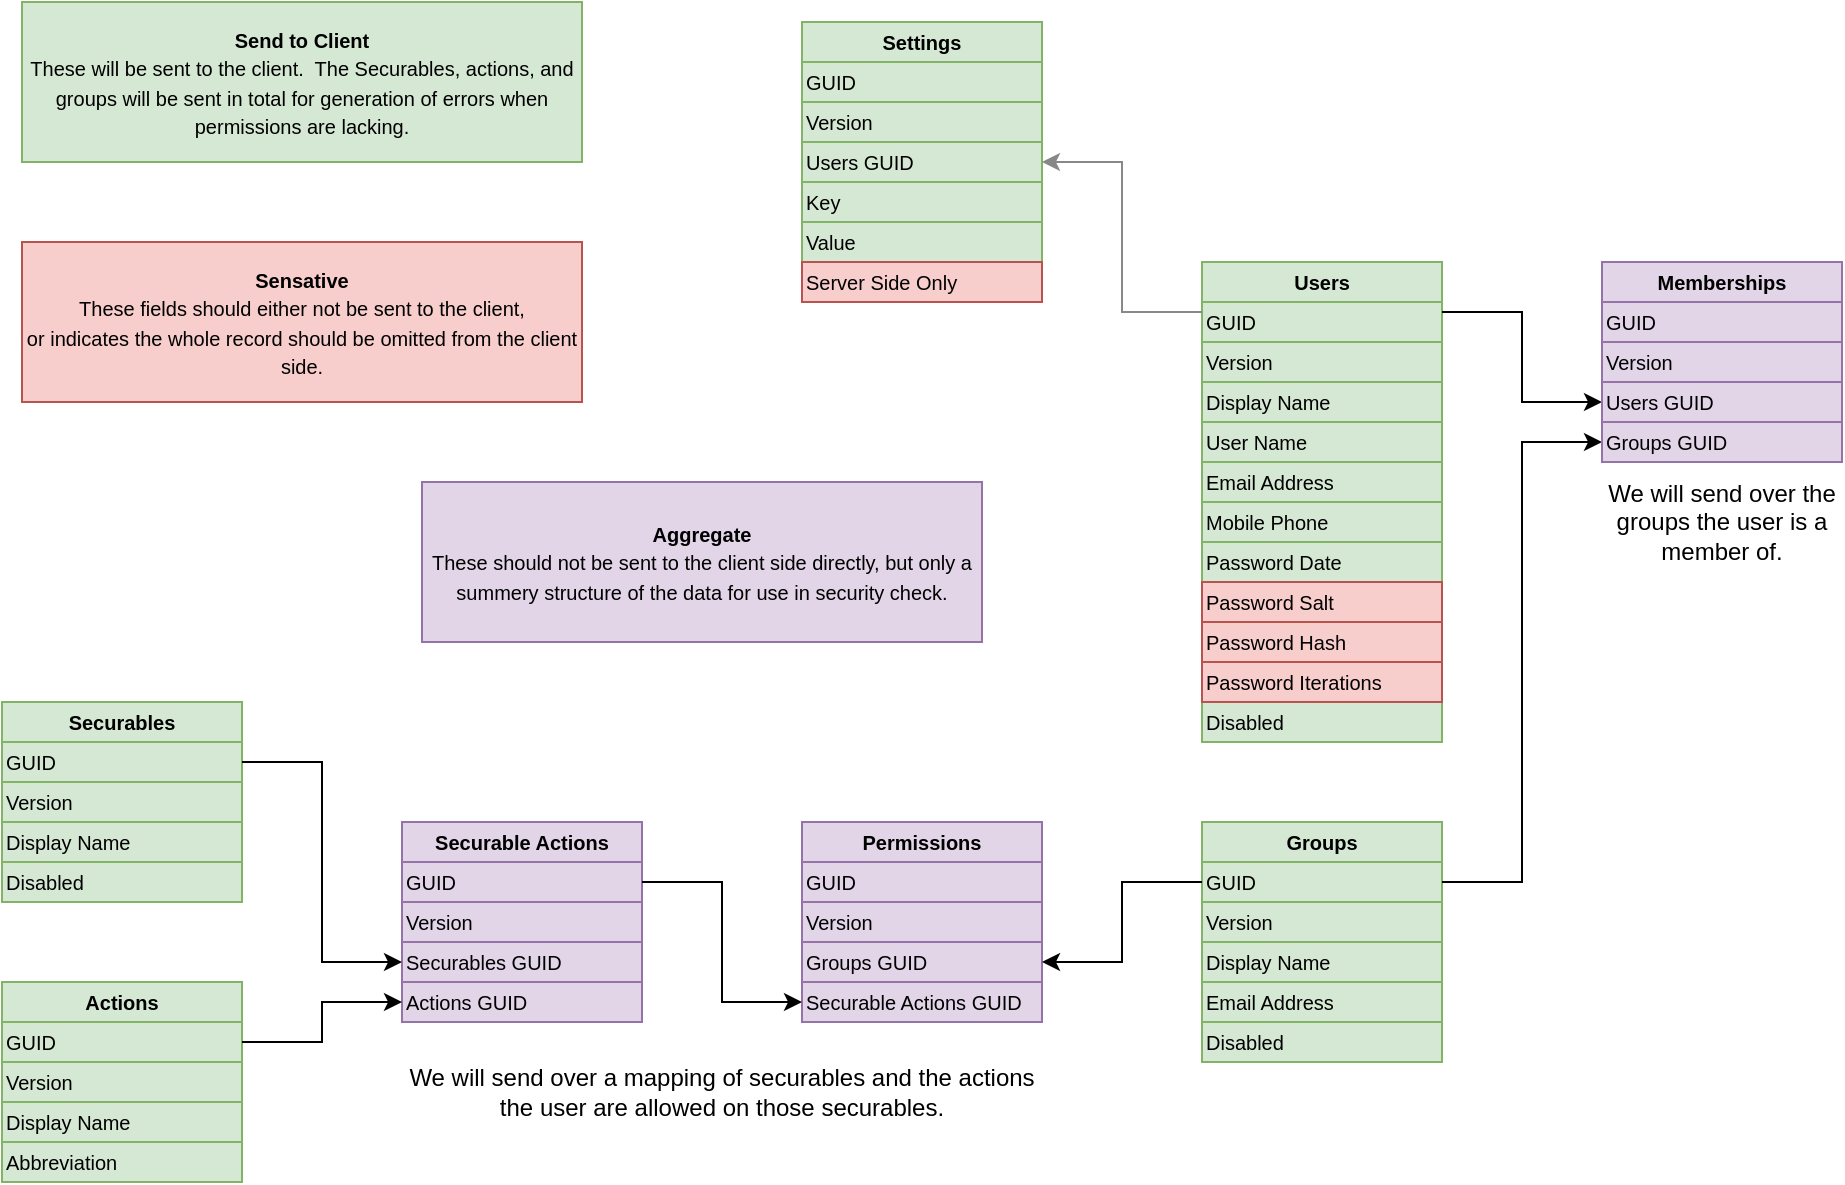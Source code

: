 <mxfile version="14.9.6" type="device"><diagram id="aEPbXL2QANWrZfCUJfse" name="Page-1"><mxGraphModel dx="2189" dy="810" grid="1" gridSize="10" guides="0" tooltips="1" connect="1" arrows="1" fold="1" page="1" pageScale="1" pageWidth="1100" pageHeight="850" math="0" shadow="0"><root><mxCell id="0"/><mxCell id="1" parent="0"/><mxCell id="J0YigIh9h_h78HTHcZtH-50" value="" style="group;fillColor=#e1d5e7;strokeColor=#9673a6;" parent="1" vertex="1" connectable="0"><mxGeometry x="-810" y="530" width="120" height="100" as="geometry"/></mxCell><mxCell id="J0YigIh9h_h78HTHcZtH-6" value="&lt;font style=&quot;font-size: 10px&quot;&gt;Securable Actions&lt;/font&gt;" style="rounded=0;whiteSpace=wrap;html=1;fontStyle=1;fillColor=#e1d5e7;strokeColor=#9673a6;" parent="J0YigIh9h_h78HTHcZtH-50" vertex="1"><mxGeometry width="120" height="20" as="geometry"/></mxCell><mxCell id="J0YigIh9h_h78HTHcZtH-20" value="&lt;font style=&quot;font-size: 10px&quot;&gt;GUID&lt;/font&gt;" style="rounded=0;whiteSpace=wrap;html=1;fontStyle=0;align=left;fillColor=#e1d5e7;strokeColor=#9673a6;" parent="J0YigIh9h_h78HTHcZtH-50" vertex="1"><mxGeometry y="20" width="120" height="20" as="geometry"/></mxCell><mxCell id="J0YigIh9h_h78HTHcZtH-21" value="&lt;font style=&quot;font-size: 10px&quot;&gt;Version&lt;/font&gt;" style="rounded=0;whiteSpace=wrap;html=1;fontStyle=0;align=left;fillColor=#e1d5e7;strokeColor=#9673a6;" parent="J0YigIh9h_h78HTHcZtH-50" vertex="1"><mxGeometry y="40" width="120" height="20" as="geometry"/></mxCell><mxCell id="J0YigIh9h_h78HTHcZtH-43" value="&lt;font style=&quot;font-size: 10px&quot;&gt;Securables GUID&lt;/font&gt;" style="rounded=0;whiteSpace=wrap;html=1;fontStyle=0;align=left;fillColor=#e1d5e7;strokeColor=#9673a6;" parent="J0YigIh9h_h78HTHcZtH-50" vertex="1"><mxGeometry y="60" width="120" height="20" as="geometry"/></mxCell><mxCell id="J0YigIh9h_h78HTHcZtH-44" value="&lt;font style=&quot;font-size: 10px&quot;&gt;Actions GUID&lt;/font&gt;" style="rounded=0;whiteSpace=wrap;html=1;fontStyle=0;align=left;fillColor=#e1d5e7;strokeColor=#9673a6;" parent="J0YigIh9h_h78HTHcZtH-50" vertex="1"><mxGeometry y="80" width="120" height="20" as="geometry"/></mxCell><mxCell id="J0YigIh9h_h78HTHcZtH-51" value="" style="group;fillColor=#d5e8d4;strokeColor=#82b366;" parent="1" vertex="1" connectable="0"><mxGeometry x="-1010" y="610" width="120" height="100" as="geometry"/></mxCell><mxCell id="J0YigIh9h_h78HTHcZtH-5" value="&lt;font style=&quot;font-size: 10px&quot;&gt;Actions&lt;/font&gt;" style="rounded=0;whiteSpace=wrap;html=1;fontStyle=1;fillColor=#d5e8d4;strokeColor=#82b366;" parent="J0YigIh9h_h78HTHcZtH-51" vertex="1"><mxGeometry width="120" height="20" as="geometry"/></mxCell><mxCell id="J0YigIh9h_h78HTHcZtH-16" value="&lt;font style=&quot;font-size: 10px&quot;&gt;GUID&lt;/font&gt;" style="rounded=0;whiteSpace=wrap;html=1;fontStyle=0;align=left;fillColor=#d5e8d4;strokeColor=#82b366;" parent="J0YigIh9h_h78HTHcZtH-51" vertex="1"><mxGeometry y="20" width="120" height="20" as="geometry"/></mxCell><mxCell id="J0YigIh9h_h78HTHcZtH-17" value="&lt;font style=&quot;font-size: 10px&quot;&gt;Version&lt;/font&gt;" style="rounded=0;whiteSpace=wrap;html=1;fontStyle=0;align=left;fillColor=#d5e8d4;strokeColor=#82b366;" parent="J0YigIh9h_h78HTHcZtH-51" vertex="1"><mxGeometry y="40" width="120" height="20" as="geometry"/></mxCell><mxCell id="J0YigIh9h_h78HTHcZtH-45" value="&lt;font style=&quot;font-size: 10px&quot;&gt;Display Name&lt;/font&gt;" style="rounded=0;whiteSpace=wrap;html=1;fontStyle=0;align=left;fillColor=#d5e8d4;strokeColor=#82b366;" parent="J0YigIh9h_h78HTHcZtH-51" vertex="1"><mxGeometry y="60" width="120" height="20" as="geometry"/></mxCell><mxCell id="J0YigIh9h_h78HTHcZtH-46" value="&lt;font style=&quot;font-size: 10px&quot;&gt;Abbreviation&lt;/font&gt;" style="rounded=0;whiteSpace=wrap;html=1;fontStyle=0;align=left;fillColor=#d5e8d4;strokeColor=#82b366;" parent="J0YigIh9h_h78HTHcZtH-51" vertex="1"><mxGeometry y="80" width="120" height="20" as="geometry"/></mxCell><mxCell id="J0YigIh9h_h78HTHcZtH-52" value="" style="group;fillColor=#e1d5e7;strokeColor=#9673a6;" parent="1" vertex="1" connectable="0"><mxGeometry x="-610" y="530" width="120" height="100" as="geometry"/></mxCell><mxCell id="J0YigIh9h_h78HTHcZtH-8" value="&lt;font style=&quot;font-size: 10px&quot;&gt;Permissions&lt;/font&gt;" style="rounded=0;whiteSpace=wrap;html=1;fontStyle=1;fillColor=#e1d5e7;strokeColor=#9673a6;" parent="J0YigIh9h_h78HTHcZtH-52" vertex="1"><mxGeometry width="120" height="20" as="geometry"/></mxCell><mxCell id="J0YigIh9h_h78HTHcZtH-24" value="&lt;font style=&quot;font-size: 10px&quot;&gt;GUID&lt;/font&gt;" style="rounded=0;whiteSpace=wrap;html=1;fontStyle=0;align=left;fillColor=#e1d5e7;strokeColor=#9673a6;" parent="J0YigIh9h_h78HTHcZtH-52" vertex="1"><mxGeometry y="20" width="120" height="20" as="geometry"/></mxCell><mxCell id="J0YigIh9h_h78HTHcZtH-25" value="&lt;font style=&quot;font-size: 10px&quot;&gt;Version&lt;/font&gt;" style="rounded=0;whiteSpace=wrap;html=1;fontStyle=0;align=left;fillColor=#e1d5e7;strokeColor=#9673a6;" parent="J0YigIh9h_h78HTHcZtH-52" vertex="1"><mxGeometry y="40" width="120" height="20" as="geometry"/></mxCell><mxCell id="J0YigIh9h_h78HTHcZtH-41" value="&lt;font style=&quot;font-size: 10px&quot;&gt;Groups GUID&lt;/font&gt;" style="rounded=0;whiteSpace=wrap;html=1;fontStyle=0;align=left;fillColor=#e1d5e7;strokeColor=#9673a6;" parent="J0YigIh9h_h78HTHcZtH-52" vertex="1"><mxGeometry y="60" width="120" height="20" as="geometry"/></mxCell><mxCell id="J0YigIh9h_h78HTHcZtH-42" value="&lt;font style=&quot;font-size: 10px&quot;&gt;Securable Actions GUID&lt;/font&gt;" style="rounded=0;whiteSpace=wrap;html=1;fontStyle=0;align=left;fillColor=#e1d5e7;strokeColor=#9673a6;" parent="J0YigIh9h_h78HTHcZtH-52" vertex="1"><mxGeometry y="80" width="120" height="20" as="geometry"/></mxCell><mxCell id="J0YigIh9h_h78HTHcZtH-53" value="" style="group;fillColor=#d5e8d4;strokeColor=#82b366;" parent="1" vertex="1" connectable="0"><mxGeometry x="-1010" y="470" width="120" height="100" as="geometry"/></mxCell><mxCell id="J0YigIh9h_h78HTHcZtH-7" value="&lt;font style=&quot;font-size: 10px&quot;&gt;Securables&lt;/font&gt;" style="rounded=0;whiteSpace=wrap;html=1;fontStyle=1;fillColor=#d5e8d4;strokeColor=#82b366;" parent="J0YigIh9h_h78HTHcZtH-53" vertex="1"><mxGeometry width="120" height="20" as="geometry"/></mxCell><mxCell id="J0YigIh9h_h78HTHcZtH-18" value="&lt;font style=&quot;font-size: 10px&quot;&gt;GUID&lt;/font&gt;" style="rounded=0;whiteSpace=wrap;html=1;fontStyle=0;align=left;fillColor=#d5e8d4;strokeColor=#82b366;" parent="J0YigIh9h_h78HTHcZtH-53" vertex="1"><mxGeometry y="20" width="120" height="20" as="geometry"/></mxCell><mxCell id="J0YigIh9h_h78HTHcZtH-19" value="&lt;font style=&quot;font-size: 10px&quot;&gt;Version&lt;/font&gt;" style="rounded=0;whiteSpace=wrap;html=1;fontStyle=0;align=left;fillColor=#d5e8d4;strokeColor=#82b366;" parent="J0YigIh9h_h78HTHcZtH-53" vertex="1"><mxGeometry y="40" width="120" height="20" as="geometry"/></mxCell><mxCell id="J0YigIh9h_h78HTHcZtH-47" value="&lt;font style=&quot;font-size: 10px&quot;&gt;Display Name&lt;/font&gt;" style="rounded=0;whiteSpace=wrap;html=1;fontStyle=0;align=left;fillColor=#d5e8d4;strokeColor=#82b366;" parent="J0YigIh9h_h78HTHcZtH-53" vertex="1"><mxGeometry y="60" width="120" height="20" as="geometry"/></mxCell><mxCell id="J0YigIh9h_h78HTHcZtH-48" value="&lt;font style=&quot;font-size: 10px&quot;&gt;Disabled&lt;/font&gt;" style="rounded=0;whiteSpace=wrap;html=1;fontStyle=0;align=left;fillColor=#d5e8d4;strokeColor=#82b366;" parent="J0YigIh9h_h78HTHcZtH-53" vertex="1"><mxGeometry y="80" width="120" height="20" as="geometry"/></mxCell><mxCell id="J0YigIh9h_h78HTHcZtH-58" value="" style="group;fillColor=#d5e8d4;strokeColor=#82b366;" parent="1" vertex="1" connectable="0"><mxGeometry x="-610" y="130" width="120" height="140" as="geometry"/></mxCell><mxCell id="J0YigIh9h_h78HTHcZtH-9" value="&lt;font style=&quot;font-size: 10px&quot;&gt;Settings&lt;/font&gt;" style="rounded=0;whiteSpace=wrap;html=1;fontStyle=1;fillColor=#d5e8d4;strokeColor=#82b366;" parent="J0YigIh9h_h78HTHcZtH-58" vertex="1"><mxGeometry width="120" height="20" as="geometry"/></mxCell><mxCell id="J0YigIh9h_h78HTHcZtH-22" value="&lt;font style=&quot;font-size: 10px&quot;&gt;GUID&lt;/font&gt;" style="rounded=0;whiteSpace=wrap;html=1;fontStyle=0;align=left;fillColor=#d5e8d4;strokeColor=#82b366;" parent="J0YigIh9h_h78HTHcZtH-58" vertex="1"><mxGeometry y="20" width="120" height="20" as="geometry"/></mxCell><mxCell id="J0YigIh9h_h78HTHcZtH-23" value="&lt;font style=&quot;font-size: 10px&quot;&gt;Version&lt;/font&gt;" style="rounded=0;whiteSpace=wrap;html=1;fontStyle=0;align=left;fillColor=#d5e8d4;strokeColor=#82b366;" parent="J0YigIh9h_h78HTHcZtH-58" vertex="1"><mxGeometry y="40" width="120" height="20" as="geometry"/></mxCell><mxCell id="J0YigIh9h_h78HTHcZtH-54" value="&lt;span style=&quot;font-size: 10px&quot;&gt;Users GUID&lt;/span&gt;" style="rounded=0;whiteSpace=wrap;html=1;fontStyle=0;align=left;fillColor=#d5e8d4;strokeColor=#82b366;" parent="J0YigIh9h_h78HTHcZtH-58" vertex="1"><mxGeometry y="60" width="120" height="20" as="geometry"/></mxCell><mxCell id="J0YigIh9h_h78HTHcZtH-55" value="&lt;span style=&quot;font-size: 10px&quot;&gt;Key&lt;/span&gt;" style="rounded=0;whiteSpace=wrap;html=1;fontStyle=0;align=left;fillColor=#d5e8d4;strokeColor=#82b366;" parent="J0YigIh9h_h78HTHcZtH-58" vertex="1"><mxGeometry y="80" width="120" height="20" as="geometry"/></mxCell><mxCell id="J0YigIh9h_h78HTHcZtH-56" value="&lt;span style=&quot;font-size: 10px&quot;&gt;Value&lt;/span&gt;" style="rounded=0;whiteSpace=wrap;html=1;fontStyle=0;align=left;fillColor=#d5e8d4;strokeColor=#82b366;" parent="J0YigIh9h_h78HTHcZtH-58" vertex="1"><mxGeometry y="100" width="120" height="20" as="geometry"/></mxCell><mxCell id="J0YigIh9h_h78HTHcZtH-57" value="&lt;span style=&quot;font-size: 10px&quot;&gt;Server Side Only&lt;/span&gt;" style="rounded=0;whiteSpace=wrap;html=1;fontStyle=0;align=left;fillColor=#f8cecc;strokeColor=#b85450;" parent="J0YigIh9h_h78HTHcZtH-58" vertex="1"><mxGeometry y="120" width="120" height="20" as="geometry"/></mxCell><mxCell id="J0YigIh9h_h78HTHcZtH-60" value="" style="group;fillColor=#d5e8d4;strokeColor=#82b366;" parent="1" vertex="1" connectable="0"><mxGeometry x="-410" y="250" width="120" height="240" as="geometry"/></mxCell><mxCell id="J0YigIh9h_h78HTHcZtH-2" value="&lt;font style=&quot;font-size: 10px&quot;&gt;Users&lt;/font&gt;" style="rounded=0;whiteSpace=wrap;html=1;fontStyle=1;fillColor=#d5e8d4;strokeColor=#82b366;" parent="J0YigIh9h_h78HTHcZtH-60" vertex="1"><mxGeometry width="120" height="20" as="geometry"/></mxCell><mxCell id="J0YigIh9h_h78HTHcZtH-10" value="&lt;font style=&quot;font-size: 10px&quot;&gt;GUID&lt;/font&gt;" style="rounded=0;whiteSpace=wrap;html=1;fontStyle=0;align=left;fillColor=#d5e8d4;strokeColor=#82b366;" parent="J0YigIh9h_h78HTHcZtH-60" vertex="1"><mxGeometry y="20" width="120" height="20" as="geometry"/></mxCell><mxCell id="J0YigIh9h_h78HTHcZtH-11" value="&lt;font style=&quot;font-size: 10px&quot;&gt;Version&lt;/font&gt;" style="rounded=0;whiteSpace=wrap;html=1;fontStyle=0;align=left;fillColor=#d5e8d4;strokeColor=#82b366;" parent="J0YigIh9h_h78HTHcZtH-60" vertex="1"><mxGeometry y="40" width="120" height="20" as="geometry"/></mxCell><mxCell id="J0YigIh9h_h78HTHcZtH-26" value="&lt;font style=&quot;font-size: 10px&quot;&gt;Display Name&lt;/font&gt;" style="rounded=0;whiteSpace=wrap;html=1;fontStyle=0;align=left;fillColor=#d5e8d4;strokeColor=#82b366;" parent="J0YigIh9h_h78HTHcZtH-60" vertex="1"><mxGeometry y="60" width="120" height="20" as="geometry"/></mxCell><mxCell id="J0YigIh9h_h78HTHcZtH-27" value="&lt;font style=&quot;font-size: 10px&quot;&gt;User Name&lt;/font&gt;" style="rounded=0;whiteSpace=wrap;html=1;fontStyle=0;align=left;fillColor=#d5e8d4;strokeColor=#82b366;" parent="J0YigIh9h_h78HTHcZtH-60" vertex="1"><mxGeometry y="80" width="120" height="20" as="geometry"/></mxCell><mxCell id="J0YigIh9h_h78HTHcZtH-28" value="&lt;font style=&quot;font-size: 10px&quot;&gt;Email Address&lt;/font&gt;" style="rounded=0;whiteSpace=wrap;html=1;fontStyle=0;align=left;fillColor=#d5e8d4;strokeColor=#82b366;" parent="J0YigIh9h_h78HTHcZtH-60" vertex="1"><mxGeometry y="100" width="120" height="20" as="geometry"/></mxCell><mxCell id="J0YigIh9h_h78HTHcZtH-29" value="&lt;font style=&quot;font-size: 10px&quot;&gt;Mobile Phone&lt;/font&gt;" style="rounded=0;whiteSpace=wrap;html=1;fontStyle=0;align=left;fillColor=#d5e8d4;strokeColor=#82b366;" parent="J0YigIh9h_h78HTHcZtH-60" vertex="1"><mxGeometry y="120" width="120" height="20" as="geometry"/></mxCell><mxCell id="J0YigIh9h_h78HTHcZtH-30" value="&lt;font style=&quot;font-size: 10px&quot;&gt;Password Date&lt;/font&gt;" style="rounded=0;whiteSpace=wrap;html=1;fontStyle=0;align=left;fillColor=#d5e8d4;strokeColor=#82b366;" parent="J0YigIh9h_h78HTHcZtH-60" vertex="1"><mxGeometry y="140" width="120" height="20" as="geometry"/></mxCell><mxCell id="J0YigIh9h_h78HTHcZtH-31" value="&lt;font style=&quot;font-size: 10px&quot;&gt;Password Salt&lt;/font&gt;" style="rounded=0;whiteSpace=wrap;html=1;fontStyle=0;align=left;fillColor=#d5e8d4;strokeColor=#82b366;" parent="J0YigIh9h_h78HTHcZtH-60" vertex="1"><mxGeometry y="160" width="120" height="20" as="geometry"/></mxCell><mxCell id="J0YigIh9h_h78HTHcZtH-32" value="&lt;font style=&quot;font-size: 10px&quot;&gt;Password Hash&lt;/font&gt;" style="rounded=0;whiteSpace=wrap;html=1;fontStyle=0;align=left;fillColor=#f8cecc;strokeColor=#b85450;" parent="J0YigIh9h_h78HTHcZtH-60" vertex="1"><mxGeometry y="180" width="120" height="20" as="geometry"/></mxCell><mxCell id="J0YigIh9h_h78HTHcZtH-33" value="&lt;font style=&quot;font-size: 10px&quot;&gt;Password Iterations&lt;/font&gt;" style="rounded=0;whiteSpace=wrap;html=1;fontStyle=0;align=left;fillColor=#d5e8d4;strokeColor=#82b366;" parent="J0YigIh9h_h78HTHcZtH-60" vertex="1"><mxGeometry y="200" width="120" height="20" as="geometry"/></mxCell><mxCell id="J0YigIh9h_h78HTHcZtH-34" value="&lt;font style=&quot;font-size: 10px&quot;&gt;Disabled&lt;/font&gt;" style="rounded=0;whiteSpace=wrap;html=1;fontStyle=0;align=left;fillColor=#d5e8d4;strokeColor=#82b366;" parent="J0YigIh9h_h78HTHcZtH-60" vertex="1"><mxGeometry y="220" width="120" height="20" as="geometry"/></mxCell><mxCell id="qnUgFjZPSP_Xb5WlxLj6-1" value="&lt;font style=&quot;font-size: 10px&quot;&gt;Password Date&lt;/font&gt;" style="rounded=0;whiteSpace=wrap;html=1;fontStyle=0;align=left;fillColor=#d5e8d4;strokeColor=#82b366;" parent="J0YigIh9h_h78HTHcZtH-60" vertex="1"><mxGeometry y="140" width="120" height="20" as="geometry"/></mxCell><mxCell id="qnUgFjZPSP_Xb5WlxLj6-2" value="&lt;font style=&quot;font-size: 10px&quot;&gt;Password Salt&lt;/font&gt;" style="rounded=0;whiteSpace=wrap;html=1;fontStyle=0;align=left;fillColor=#f8cecc;strokeColor=#b85450;" parent="J0YigIh9h_h78HTHcZtH-60" vertex="1"><mxGeometry y="160" width="120" height="20" as="geometry"/></mxCell><mxCell id="qnUgFjZPSP_Xb5WlxLj6-3" value="&lt;font style=&quot;font-size: 10px&quot;&gt;Password Iterations&lt;/font&gt;" style="rounded=0;whiteSpace=wrap;html=1;fontStyle=0;align=left;fillColor=#f8cecc;strokeColor=#b85450;" parent="J0YigIh9h_h78HTHcZtH-60" vertex="1"><mxGeometry y="200" width="120" height="20" as="geometry"/></mxCell><mxCell id="J0YigIh9h_h78HTHcZtH-61" value="" style="group;fillColor=#d5e8d4;strokeColor=#82b366;" parent="1" vertex="1" connectable="0"><mxGeometry x="-410" y="530" width="120" height="120" as="geometry"/></mxCell><mxCell id="J0YigIh9h_h78HTHcZtH-3" value="&lt;font style=&quot;font-size: 10px&quot;&gt;Groups&lt;/font&gt;" style="rounded=0;whiteSpace=wrap;html=1;fontStyle=1;fillColor=#d5e8d4;strokeColor=#82b366;" parent="J0YigIh9h_h78HTHcZtH-61" vertex="1"><mxGeometry width="120" height="20" as="geometry"/></mxCell><mxCell id="J0YigIh9h_h78HTHcZtH-12" value="&lt;font style=&quot;font-size: 10px&quot;&gt;GUID&lt;/font&gt;" style="rounded=0;whiteSpace=wrap;html=1;fontStyle=0;align=left;fillColor=#d5e8d4;strokeColor=#82b366;" parent="J0YigIh9h_h78HTHcZtH-61" vertex="1"><mxGeometry y="20" width="120" height="20" as="geometry"/></mxCell><mxCell id="J0YigIh9h_h78HTHcZtH-13" value="&lt;font style=&quot;font-size: 10px&quot;&gt;Version&lt;/font&gt;" style="rounded=0;whiteSpace=wrap;html=1;fontStyle=0;align=left;fillColor=#d5e8d4;strokeColor=#82b366;" parent="J0YigIh9h_h78HTHcZtH-61" vertex="1"><mxGeometry y="40" width="120" height="20" as="geometry"/></mxCell><mxCell id="J0YigIh9h_h78HTHcZtH-35" value="&lt;font style=&quot;font-size: 10px&quot;&gt;Display Name&lt;/font&gt;" style="rounded=0;whiteSpace=wrap;html=1;fontStyle=0;align=left;fillColor=#d5e8d4;strokeColor=#82b366;" parent="J0YigIh9h_h78HTHcZtH-61" vertex="1"><mxGeometry y="60" width="120" height="20" as="geometry"/></mxCell><mxCell id="J0YigIh9h_h78HTHcZtH-36" value="&lt;font style=&quot;font-size: 10px&quot;&gt;Email Address&lt;/font&gt;" style="rounded=0;whiteSpace=wrap;html=1;fontStyle=0;align=left;fillColor=#d5e8d4;strokeColor=#82b366;" parent="J0YigIh9h_h78HTHcZtH-61" vertex="1"><mxGeometry y="80" width="120" height="20" as="geometry"/></mxCell><mxCell id="J0YigIh9h_h78HTHcZtH-37" value="&lt;font style=&quot;font-size: 10px&quot;&gt;Disabled&lt;/font&gt;" style="rounded=0;whiteSpace=wrap;html=1;fontStyle=0;align=left;fillColor=#d5e8d4;strokeColor=#82b366;" parent="J0YigIh9h_h78HTHcZtH-61" vertex="1"><mxGeometry y="100" width="120" height="20" as="geometry"/></mxCell><mxCell id="J0YigIh9h_h78HTHcZtH-63" style="edgeStyle=orthogonalEdgeStyle;rounded=0;orthogonalLoop=1;jettySize=auto;html=1;exitX=1;exitY=0.25;exitDx=0;exitDy=0;entryX=0;entryY=0.5;entryDx=0;entryDy=0;" parent="1" source="J0YigIh9h_h78HTHcZtH-10" target="J0YigIh9h_h78HTHcZtH-38" edge="1"><mxGeometry relative="1" as="geometry"/></mxCell><mxCell id="J0YigIh9h_h78HTHcZtH-64" style="edgeStyle=orthogonalEdgeStyle;rounded=0;orthogonalLoop=1;jettySize=auto;html=1;exitX=1;exitY=0.5;exitDx=0;exitDy=0;entryX=0;entryY=0.5;entryDx=0;entryDy=0;" parent="1" source="J0YigIh9h_h78HTHcZtH-12" target="J0YigIh9h_h78HTHcZtH-39" edge="1"><mxGeometry relative="1" as="geometry"/></mxCell><mxCell id="J0YigIh9h_h78HTHcZtH-66" style="edgeStyle=orthogonalEdgeStyle;rounded=0;orthogonalLoop=1;jettySize=auto;html=1;exitX=0;exitY=0.5;exitDx=0;exitDy=0;entryX=1;entryY=0.5;entryDx=0;entryDy=0;" parent="1" source="J0YigIh9h_h78HTHcZtH-12" target="J0YigIh9h_h78HTHcZtH-41" edge="1"><mxGeometry relative="1" as="geometry"/></mxCell><mxCell id="J0YigIh9h_h78HTHcZtH-67" style="edgeStyle=orthogonalEdgeStyle;rounded=0;orthogonalLoop=1;jettySize=auto;html=1;exitX=1;exitY=0.5;exitDx=0;exitDy=0;entryX=0;entryY=0.5;entryDx=0;entryDy=0;fillColor=#e1d5e7;" parent="1" source="J0YigIh9h_h78HTHcZtH-20" target="J0YigIh9h_h78HTHcZtH-42" edge="1"><mxGeometry relative="1" as="geometry"/></mxCell><mxCell id="J0YigIh9h_h78HTHcZtH-69" style="edgeStyle=orthogonalEdgeStyle;rounded=0;orthogonalLoop=1;jettySize=auto;html=1;exitX=1;exitY=0.5;exitDx=0;exitDy=0;entryX=0;entryY=0.5;entryDx=0;entryDy=0;" parent="1" source="J0YigIh9h_h78HTHcZtH-18" target="J0YigIh9h_h78HTHcZtH-43" edge="1"><mxGeometry relative="1" as="geometry"/></mxCell><mxCell id="J0YigIh9h_h78HTHcZtH-70" style="edgeStyle=orthogonalEdgeStyle;rounded=0;orthogonalLoop=1;jettySize=auto;html=1;exitX=1;exitY=0.5;exitDx=0;exitDy=0;entryX=0;entryY=0.5;entryDx=0;entryDy=0;" parent="1" source="J0YigIh9h_h78HTHcZtH-16" target="J0YigIh9h_h78HTHcZtH-44" edge="1"><mxGeometry relative="1" as="geometry"/></mxCell><mxCell id="J0YigIh9h_h78HTHcZtH-71" style="edgeStyle=orthogonalEdgeStyle;rounded=0;orthogonalLoop=1;jettySize=auto;html=1;exitX=0;exitY=0.25;exitDx=0;exitDy=0;entryX=1;entryY=0.5;entryDx=0;entryDy=0;strokeColor=#888888;" parent="1" source="J0YigIh9h_h78HTHcZtH-10" target="J0YigIh9h_h78HTHcZtH-54" edge="1"><mxGeometry relative="1" as="geometry"/></mxCell><mxCell id="qnUgFjZPSP_Xb5WlxLj6-4" value="&lt;font style=&quot;font-size: 10px&quot;&gt;&lt;b&gt;Send to Client&lt;/b&gt;&lt;br&gt;These will be sent to the client.&amp;nbsp; The Securables, actions, and groups will be sent in total for generation of errors when permissions are lacking.&lt;/font&gt;" style="rounded=0;whiteSpace=wrap;html=1;fillColor=#d5e8d4;strokeColor=#82b366;" parent="1" vertex="1"><mxGeometry x="-1000" y="120" width="280" height="80" as="geometry"/></mxCell><mxCell id="qnUgFjZPSP_Xb5WlxLj6-5" value="&lt;font style=&quot;font-size: 10px&quot;&gt;&lt;b&gt;Sensative&lt;/b&gt;&lt;br&gt;These fields should either not be sent to the client,&lt;br&gt;or indicates the whole record should be omitted from the client side.&lt;/font&gt;" style="rounded=0;whiteSpace=wrap;html=1;fillColor=#f8cecc;strokeColor=#b85450;" parent="1" vertex="1"><mxGeometry x="-1000" y="240" width="280" height="80" as="geometry"/></mxCell><mxCell id="qnUgFjZPSP_Xb5WlxLj6-6" value="&lt;font style=&quot;font-size: 10px&quot;&gt;&lt;b&gt;Aggregate&lt;/b&gt;&lt;br&gt;These should not be sent to the client side directly, but only a summery structure of the data for use in security check.&lt;/font&gt;" style="rounded=0;whiteSpace=wrap;html=1;fillColor=#e1d5e7;strokeColor=#9673a6;" parent="1" vertex="1"><mxGeometry x="-800" y="360" width="280" height="80" as="geometry"/></mxCell><mxCell id="qnUgFjZPSP_Xb5WlxLj6-7" value="We will send over a mapping of securables and the actions the user are allowed on those securables." style="text;html=1;strokeColor=none;fillColor=none;align=center;verticalAlign=middle;whiteSpace=wrap;rounded=0;" parent="1" vertex="1"><mxGeometry x="-810" y="650" width="320" height="30" as="geometry"/></mxCell><mxCell id="qnUgFjZPSP_Xb5WlxLj6-10" value="We will send over the groups the user is a member of." style="text;html=1;strokeColor=none;fillColor=none;align=center;verticalAlign=middle;whiteSpace=wrap;rounded=0;" parent="1" vertex="1"><mxGeometry x="-210" y="370" width="120" height="20" as="geometry"/></mxCell><mxCell id="I0uNiz5qcv8zz30jRA9K-1" value="" style="group" vertex="1" connectable="0" parent="1"><mxGeometry x="-210" y="250" width="120" height="100" as="geometry"/></mxCell><mxCell id="J0YigIh9h_h78HTHcZtH-4" value="&lt;font style=&quot;font-size: 10px&quot;&gt;Memberships&lt;/font&gt;" style="rounded=0;whiteSpace=wrap;html=1;fontStyle=1;fillColor=#e1d5e7;strokeColor=#9673a6;" parent="I0uNiz5qcv8zz30jRA9K-1" vertex="1"><mxGeometry width="120" height="20" as="geometry"/></mxCell><mxCell id="J0YigIh9h_h78HTHcZtH-14" value="&lt;font style=&quot;font-size: 10px&quot;&gt;GUID&lt;/font&gt;" style="rounded=0;whiteSpace=wrap;html=1;fontStyle=0;align=left;fillColor=#e1d5e7;strokeColor=#9673a6;" parent="I0uNiz5qcv8zz30jRA9K-1" vertex="1"><mxGeometry y="20" width="120" height="20" as="geometry"/></mxCell><mxCell id="J0YigIh9h_h78HTHcZtH-15" value="&lt;font style=&quot;font-size: 10px&quot;&gt;Version&lt;/font&gt;" style="rounded=0;whiteSpace=wrap;html=1;fontStyle=0;align=left;fillColor=#e1d5e7;strokeColor=#9673a6;" parent="I0uNiz5qcv8zz30jRA9K-1" vertex="1"><mxGeometry y="40" width="120" height="20" as="geometry"/></mxCell><mxCell id="J0YigIh9h_h78HTHcZtH-38" value="&lt;font style=&quot;font-size: 10px&quot;&gt;Users GUID&lt;/font&gt;" style="rounded=0;whiteSpace=wrap;html=1;fontStyle=0;align=left;fillColor=#e1d5e7;strokeColor=#9673a6;" parent="I0uNiz5qcv8zz30jRA9K-1" vertex="1"><mxGeometry y="60" width="120" height="20" as="geometry"/></mxCell><mxCell id="J0YigIh9h_h78HTHcZtH-39" value="&lt;font style=&quot;font-size: 10px&quot;&gt;Groups GUID&lt;/font&gt;" style="rounded=0;whiteSpace=wrap;html=1;fontStyle=0;align=left;fillColor=#e1d5e7;strokeColor=#9673a6;" parent="I0uNiz5qcv8zz30jRA9K-1" vertex="1"><mxGeometry y="80" width="120" height="20" as="geometry"/></mxCell></root></mxGraphModel></diagram></mxfile>